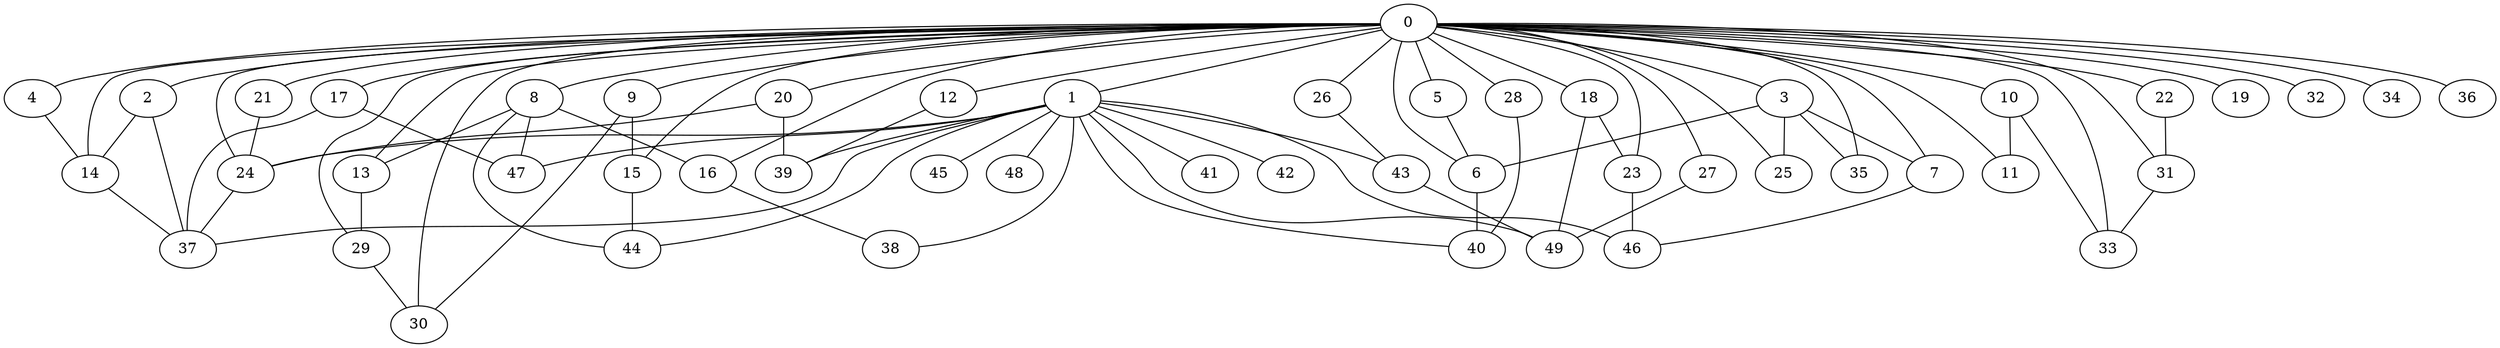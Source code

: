 
graph graphname {
    0 -- 1
0 -- 2
0 -- 3
0 -- 4
0 -- 5
0 -- 6
0 -- 7
0 -- 8
0 -- 9
0 -- 10
0 -- 11
0 -- 12
0 -- 13
0 -- 14
0 -- 15
0 -- 16
0 -- 17
0 -- 18
0 -- 19
0 -- 20
0 -- 21
0 -- 22
0 -- 23
0 -- 24
0 -- 25
0 -- 26
0 -- 27
0 -- 28
0 -- 29
0 -- 30
0 -- 31
0 -- 32
0 -- 33
0 -- 34
0 -- 35
0 -- 36
1 -- 37
1 -- 38
1 -- 39
1 -- 40
1 -- 41
1 -- 42
1 -- 43
1 -- 44
1 -- 45
1 -- 46
1 -- 47
1 -- 48
1 -- 49
1 -- 24
2 -- 14
2 -- 37
3 -- 25
3 -- 35
3 -- 7
3 -- 6
4 -- 14
5 -- 6
6 -- 40
7 -- 46
8 -- 13
8 -- 44
8 -- 16
8 -- 47
9 -- 15
9 -- 30
10 -- 11
10 -- 33
12 -- 39
13 -- 29
14 -- 37
15 -- 44
16 -- 38
17 -- 37
17 -- 47
18 -- 23
18 -- 49
20 -- 39
20 -- 24
21 -- 24
22 -- 31
23 -- 46
24 -- 37
26 -- 43
27 -- 49
28 -- 40
29 -- 30
31 -- 33
43 -- 49

}
